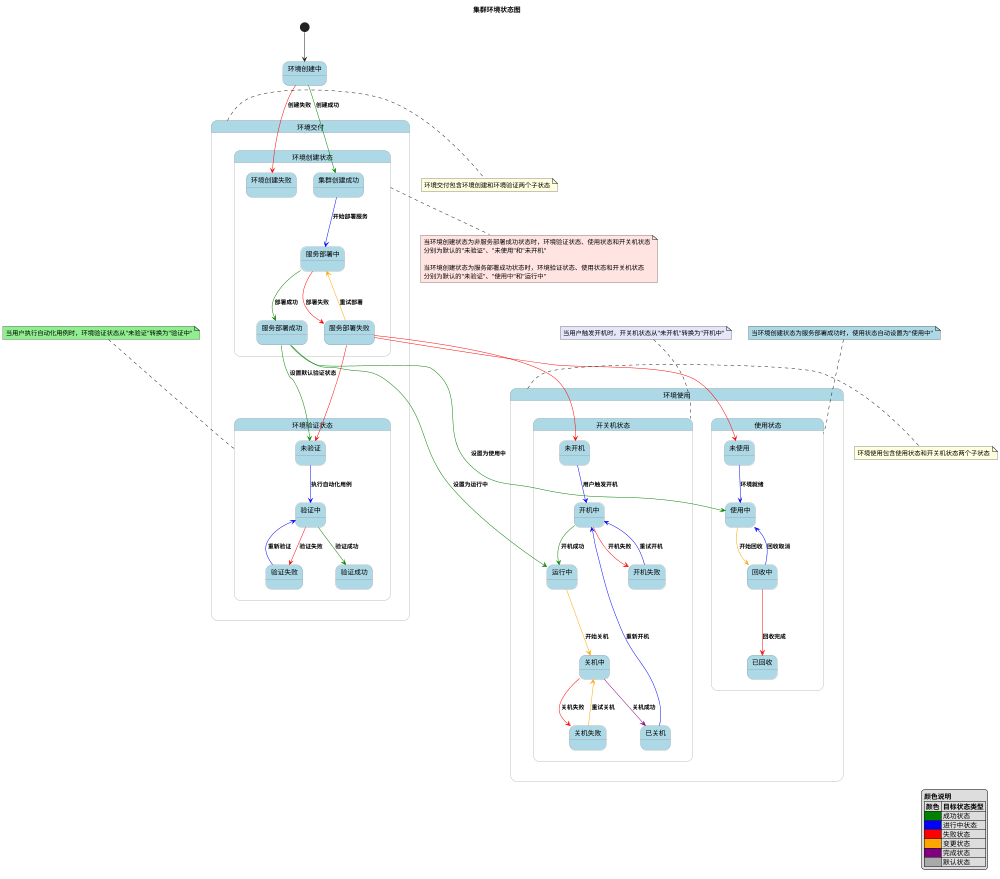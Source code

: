@startuml 集群环境状态图

scale 1000 width

title 集群环境状态图

skinparam state {
  BackgroundColor LightBlue
  BorderColor Gray
}

skinparam arrow {
  FontSize 12
  FontStyle bold
}

[*] --> 环境创建中

state "环境交付" as Delivery {
  state "环境创建状态" as Creation {
    环境创建中 -[#Red]-> 环境创建失败 : 创建失败
    环境创建中 -[#Green]-> 集群创建成功 : 创建成功
    集群创建成功 -[#Blue]-> 服务部署中 : 开始部署服务
    服务部署中 -[#Red]-> 服务部署失败 : 部署失败
    服务部署中 -[#Green]-> 服务部署成功 : 部署成功
    服务部署失败 -[#Orange]-> 服务部署中 : 重试部署
  }

  state "环境验证状态" as Validation {
    未验证 -[#Blue]-> 验证中 : 执行自动化用例
    验证中 -[#Red]-> 验证失败 : 验证失败
    验证中 -[#Green]-> 验证成功 : 验证成功
    验证失败 -[#Blue]-> 验证中 : 重新验证
  }
}

state "环境使用" as Usage {
  state "使用状态" as UseState {
    未使用 -[#Blue]-> 使用中 : 环境就绪
    使用中 -[#Orange]-> 回收中 : 开始回收
    回收中 -[#Red]-> 已回收 : 回收完成
    回收中 -[#Blue]-> 使用中 : 回收取消
  }

  state "开关机状态" as PowerState {
    未开机 -[#Blue]-> 开机中 : 用户触发开机
    开机中 -[#Red]-> 开机失败 : 开机失败
    开机中 -[#Green]-> 运行中 : 开机成功
    运行中 -[#Orange]-> 关机中 : 开始关机
    关机中 -[#Red]-> 关机失败 : 关机失败
    关机中 -[#Purple]-> 已关机 : 关机成功
    已关机 -[#Blue]-> 开机中 : 重新开机
    开机失败 -[#Blue]-> 开机中 : 重试开机
    关机失败 -[#Orange]-> 关机中 : 重试关机
  }
}

' 服务部署成功后的默认状态设置
服务部署成功 -[#Green]down-> 未验证 : 设置默认验证状态
服务部署成功 -[#Green]down-> 使用中 : 设置为使用中
服务部署成功 -[#Green]down-> 运行中 : 设置为运行中

' 默认状态关系
' 环境创建中 -[#DarkGray]down-> 未验证
' 环境创建中 -[#DarkGray]down-> 未使用
' 环境创建中 -[#DarkGray]down-> 未开机

' 环境创建失败 -[#DarkGray]down-> 未验证
' 环境创建失败 -[#DarkGray]down-> 未使用
' 环境创建失败 -[#DarkGray]down-> 未开机

服务部署失败 -[#Red]down-> 未验证
服务部署失败 -[#Red]down-> 未使用
服务部署失败 -[#Red]down-> 未开机

note right of Delivery #LightYellow
  环境交付包含环境创建和环境验证两个子状态
end note

note right of Usage #LightYellow
  环境使用包含使用状态和开关机状态两个子状态
end note

note top of Validation #LightGreen
  当用户执行自动化用例时，环境验证状态从"未验证"转换为"验证中"
end note

note top of PowerState #Lavender
  当用户触发开机时，开关机状态从"未开机"转换为"开机中"
end note

note top of UseState #LightBlue
  当环境创建状态为服务部署成功时，使用状态自动设置为"使用中"
end note

note bottom of Creation #MistyRose
  当环境创建状态为非服务部署成功状态时，环境验证状态、使用状态和开关机状态
  分别为默认的"未验证"、"未使用"和"未开机"
  
  当环境创建状态为服务部署成功状态时，环境验证状态、使用状态和开关机状态
  分别为默认的"未验证"、"使用中"和"运行中"
end note

legend right
  <b>颜色说明</b>
  |= 颜色 |= 目标状态类型 |
  |<#Green>| 成功状态 |
  |<#Blue>| 进行中状态 |
  |<#Red>| 失败状态 |
  |<#Orange>| 变更状态 |
  |<#Purple>| 完成状态 |
  |<#DarkGray>| 默认状态 |
endlegend

@enduml
